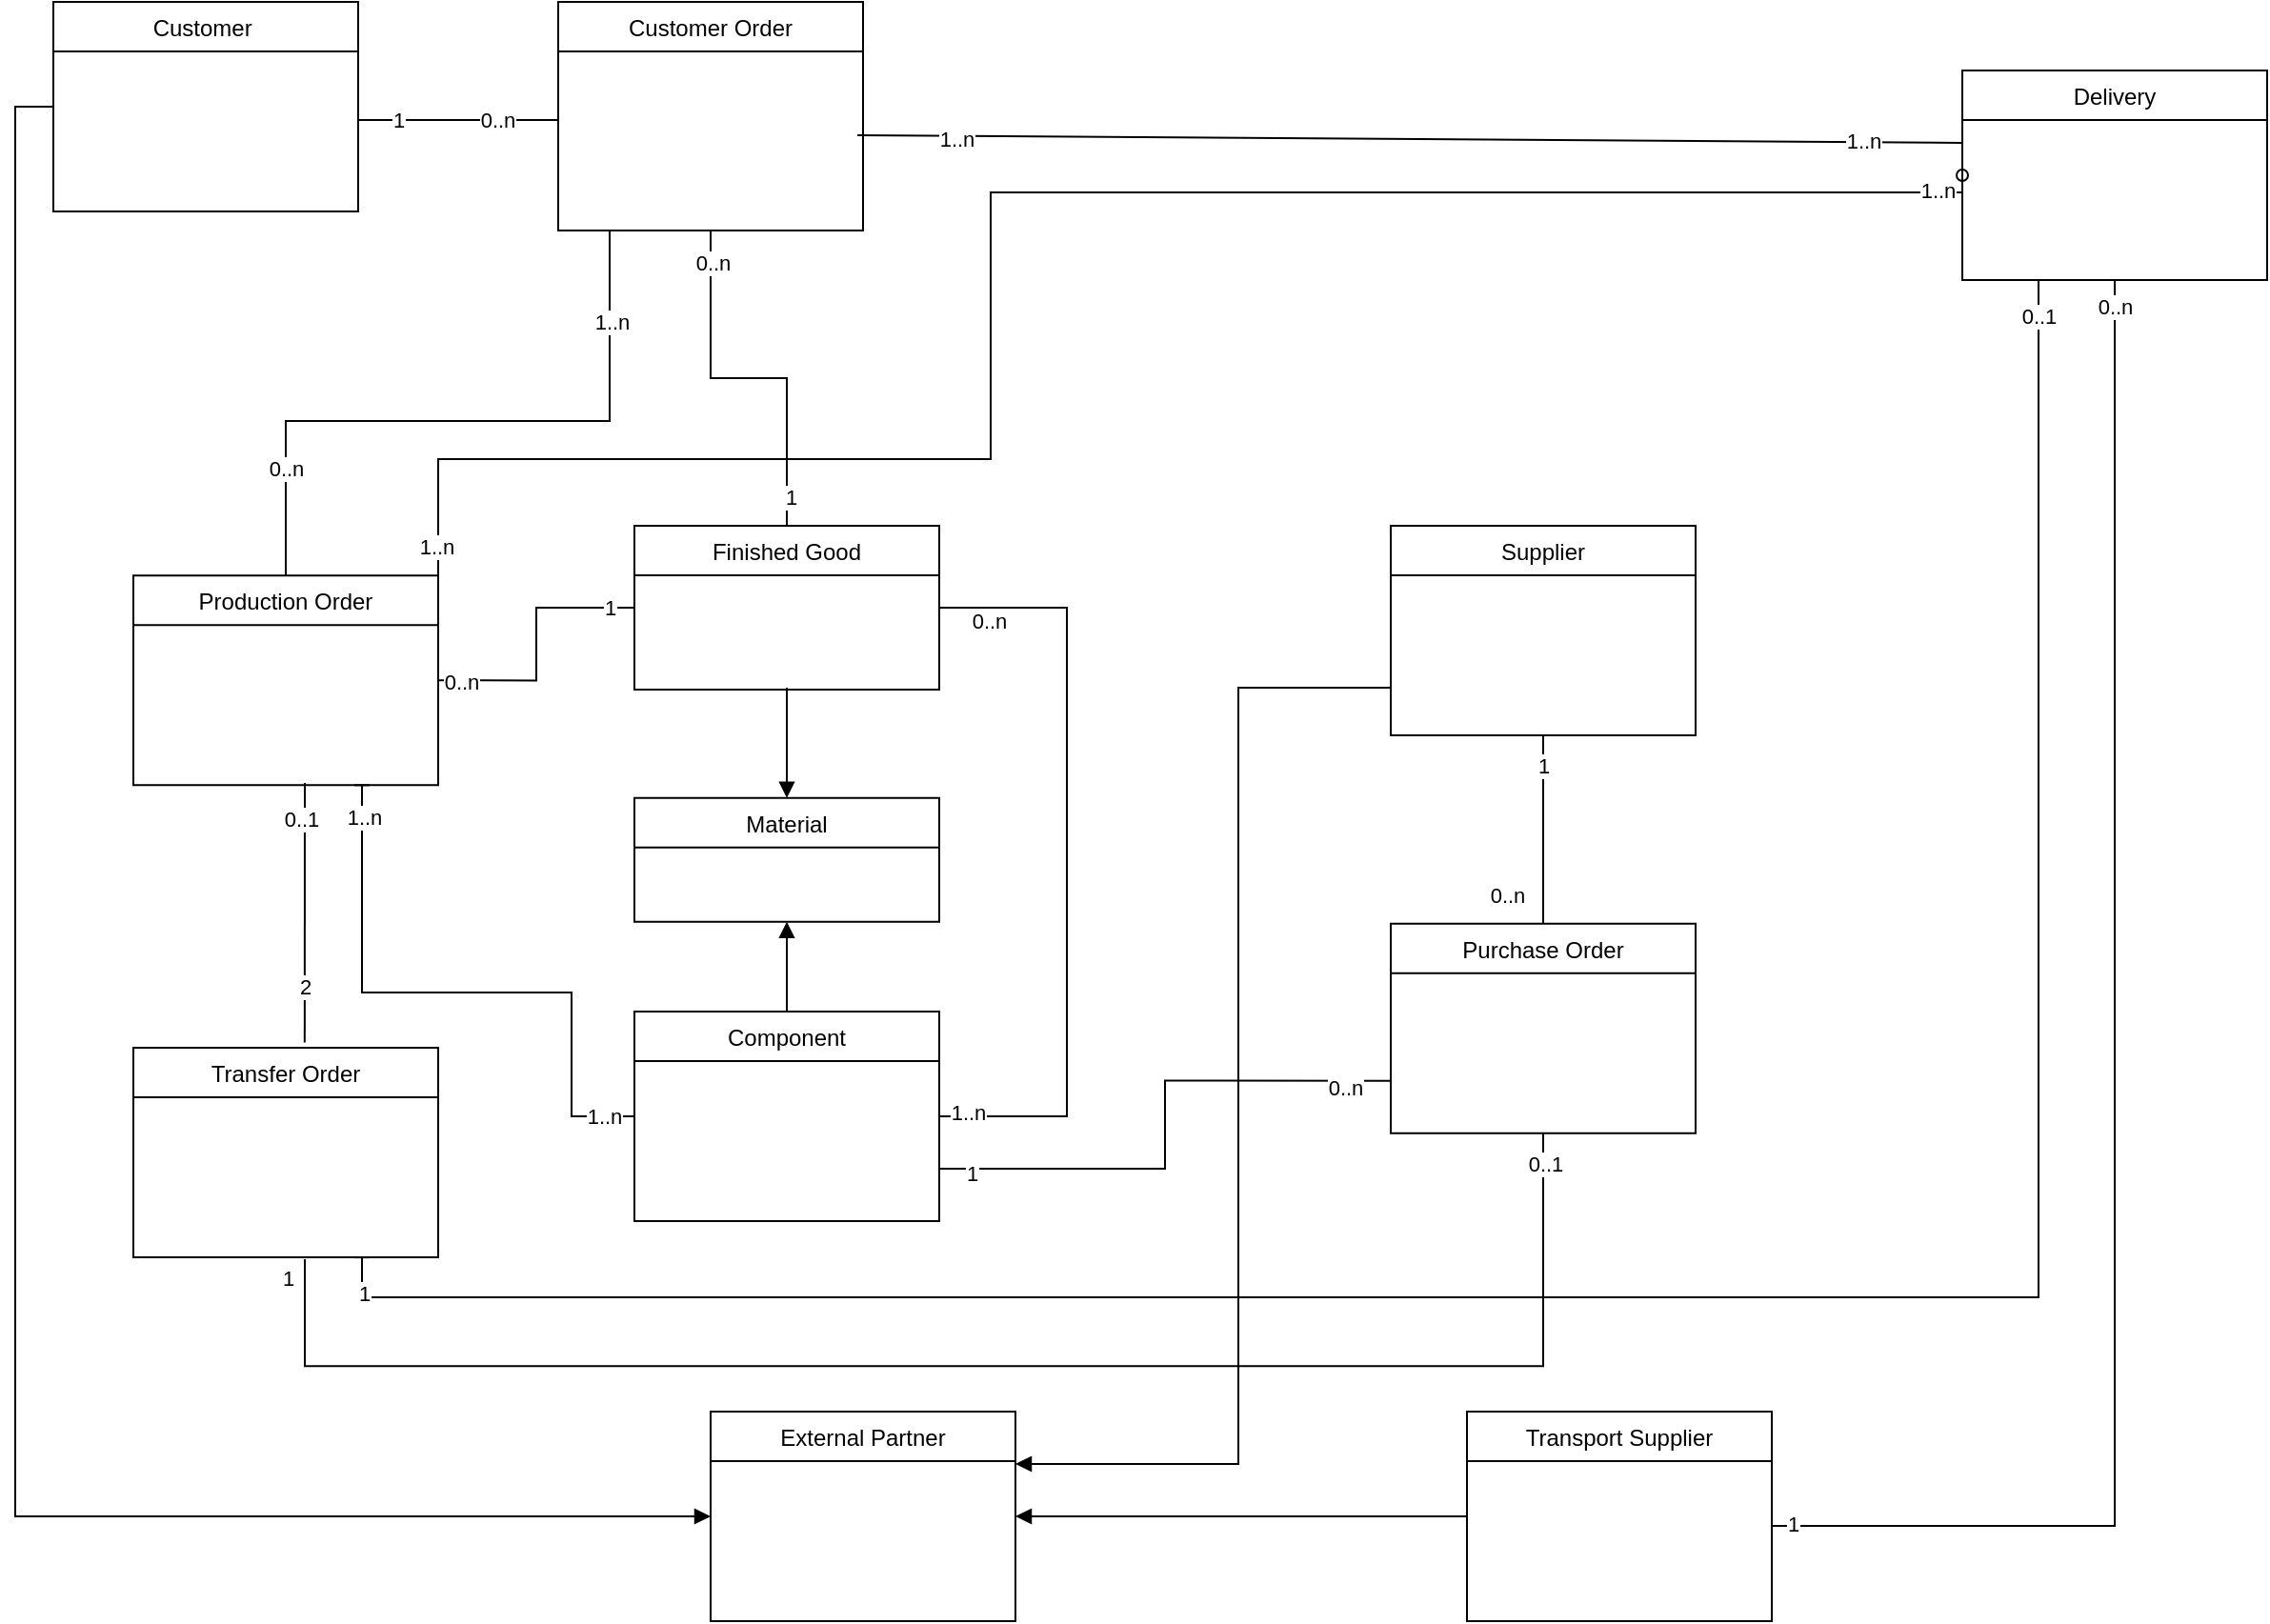 <mxfile version="22.1.7" type="device">
  <diagram id="C5RBs43oDa-KdzZeNtuy" name="Page-1">
    <mxGraphModel dx="1466" dy="981" grid="1" gridSize="10" guides="1" tooltips="1" connect="1" arrows="1" fold="1" page="1" pageScale="1" pageWidth="827" pageHeight="1169" math="0" shadow="0">
      <root>
        <mxCell id="WIyWlLk6GJQsqaUBKTNV-0" />
        <mxCell id="WIyWlLk6GJQsqaUBKTNV-1" parent="WIyWlLk6GJQsqaUBKTNV-0" />
        <mxCell id="isl-ImbiwBMB011s0UND-20" style="edgeStyle=orthogonalEdgeStyle;rounded=0;orthogonalLoop=1;jettySize=auto;html=1;exitX=0.5;exitY=0;exitDx=0;exitDy=0;entryX=0.5;entryY=1;entryDx=0;entryDy=0;endArrow=block;endFill=1;" parent="WIyWlLk6GJQsqaUBKTNV-1" source="zkfFHV4jXpPFQw0GAbJ--0" target="zkfFHV4jXpPFQw0GAbJ--17" edge="1">
          <mxGeometry relative="1" as="geometry" />
        </mxCell>
        <mxCell id="lmAg1TL98hN-qQRVdsQW-1" style="edgeStyle=orthogonalEdgeStyle;rounded=0;orthogonalLoop=1;jettySize=auto;html=1;exitX=0;exitY=0.5;exitDx=0;exitDy=0;entryX=0.75;entryY=1;entryDx=0;entryDy=0;endArrow=baseDash;endFill=0;" edge="1" parent="WIyWlLk6GJQsqaUBKTNV-1" source="zkfFHV4jXpPFQw0GAbJ--0" target="Iv19MnFPwsbPoRR4SzWf-30">
          <mxGeometry relative="1" as="geometry">
            <Array as="points">
              <mxPoint x="340" y="895" />
              <mxPoint x="340" y="830" />
              <mxPoint x="230" y="830" />
            </Array>
          </mxGeometry>
        </mxCell>
        <mxCell id="lmAg1TL98hN-qQRVdsQW-2" value="1..n" style="edgeLabel;html=1;align=center;verticalAlign=middle;resizable=0;points=[];" vertex="1" connectable="0" parent="lmAg1TL98hN-qQRVdsQW-1">
          <mxGeometry x="-0.898" relative="1" as="geometry">
            <mxPoint as="offset" />
          </mxGeometry>
        </mxCell>
        <mxCell id="lmAg1TL98hN-qQRVdsQW-3" value="1..n" style="edgeLabel;html=1;align=center;verticalAlign=middle;resizable=0;points=[];" vertex="1" connectable="0" parent="lmAg1TL98hN-qQRVdsQW-1">
          <mxGeometry x="0.896" y="-1" relative="1" as="geometry">
            <mxPoint as="offset" />
          </mxGeometry>
        </mxCell>
        <mxCell id="lmAg1TL98hN-qQRVdsQW-4" style="edgeStyle=orthogonalEdgeStyle;rounded=0;orthogonalLoop=1;jettySize=auto;html=1;exitX=1;exitY=0.75;exitDx=0;exitDy=0;entryX=0;entryY=0.75;entryDx=0;entryDy=0;endArrow=baseDash;endFill=0;" edge="1" parent="WIyWlLk6GJQsqaUBKTNV-1" source="zkfFHV4jXpPFQw0GAbJ--0" target="Iv19MnFPwsbPoRR4SzWf-34">
          <mxGeometry relative="1" as="geometry" />
        </mxCell>
        <mxCell id="lmAg1TL98hN-qQRVdsQW-5" value="1" style="edgeLabel;html=1;align=center;verticalAlign=middle;resizable=0;points=[];" vertex="1" connectable="0" parent="lmAg1TL98hN-qQRVdsQW-4">
          <mxGeometry x="-0.882" y="-2" relative="1" as="geometry">
            <mxPoint as="offset" />
          </mxGeometry>
        </mxCell>
        <mxCell id="lmAg1TL98hN-qQRVdsQW-6" value="0..n" style="edgeLabel;html=1;align=center;verticalAlign=middle;resizable=0;points=[];" vertex="1" connectable="0" parent="lmAg1TL98hN-qQRVdsQW-4">
          <mxGeometry x="0.826" y="-3" relative="1" as="geometry">
            <mxPoint as="offset" />
          </mxGeometry>
        </mxCell>
        <mxCell id="zkfFHV4jXpPFQw0GAbJ--0" value="Component" style="swimlane;fontStyle=0;align=center;verticalAlign=top;childLayout=stackLayout;horizontal=1;startSize=26;horizontalStack=0;resizeParent=1;resizeLast=0;collapsible=1;marginBottom=0;rounded=0;shadow=0;strokeWidth=1;" parent="WIyWlLk6GJQsqaUBKTNV-1" vertex="1">
          <mxGeometry x="373" y="840" width="160" height="110" as="geometry">
            <mxRectangle x="230" y="140" width="160" height="26" as="alternateBounds" />
          </mxGeometry>
        </mxCell>
        <mxCell id="isl-ImbiwBMB011s0UND-14" style="edgeStyle=orthogonalEdgeStyle;rounded=0;orthogonalLoop=1;jettySize=auto;html=1;exitX=0;exitY=0.5;exitDx=0;exitDy=0;entryX=1;entryY=0.5;entryDx=0;entryDy=0;endArrow=baseDash;endFill=0;" parent="WIyWlLk6GJQsqaUBKTNV-1" source="zkfFHV4jXpPFQw0GAbJ--6" target="Iv19MnFPwsbPoRR4SzWf-30" edge="1">
          <mxGeometry relative="1" as="geometry" />
        </mxCell>
        <mxCell id="isl-ImbiwBMB011s0UND-17" value="1" style="edgeLabel;html=1;align=center;verticalAlign=middle;resizable=0;points=[];" parent="isl-ImbiwBMB011s0UND-14" vertex="1" connectable="0">
          <mxGeometry x="-0.818" relative="1" as="geometry">
            <mxPoint as="offset" />
          </mxGeometry>
        </mxCell>
        <mxCell id="isl-ImbiwBMB011s0UND-18" value="0..n" style="edgeLabel;html=1;align=center;verticalAlign=middle;resizable=0;points=[];" parent="isl-ImbiwBMB011s0UND-14" vertex="1" connectable="0">
          <mxGeometry x="0.831" y="1" relative="1" as="geometry">
            <mxPoint as="offset" />
          </mxGeometry>
        </mxCell>
        <mxCell id="OO0T3N8T9gIciKnUdg-x-2" style="edgeStyle=orthogonalEdgeStyle;rounded=0;orthogonalLoop=1;jettySize=auto;html=1;exitX=0.5;exitY=0;exitDx=0;exitDy=0;entryX=0.5;entryY=1;entryDx=0;entryDy=0;endArrow=baseDash;endFill=0;" parent="WIyWlLk6GJQsqaUBKTNV-1" source="zkfFHV4jXpPFQw0GAbJ--6" target="Iv19MnFPwsbPoRR4SzWf-9" edge="1">
          <mxGeometry relative="1" as="geometry" />
        </mxCell>
        <mxCell id="OO0T3N8T9gIciKnUdg-x-3" value="1" style="edgeLabel;html=1;align=center;verticalAlign=middle;resizable=0;points=[];" parent="OO0T3N8T9gIciKnUdg-x-2" vertex="1" connectable="0">
          <mxGeometry x="-0.846" y="-2" relative="1" as="geometry">
            <mxPoint as="offset" />
          </mxGeometry>
        </mxCell>
        <mxCell id="OO0T3N8T9gIciKnUdg-x-4" value="0..n" style="edgeLabel;html=1;align=center;verticalAlign=middle;resizable=0;points=[];" parent="OO0T3N8T9gIciKnUdg-x-2" vertex="1" connectable="0">
          <mxGeometry x="0.826" y="-1" relative="1" as="geometry">
            <mxPoint as="offset" />
          </mxGeometry>
        </mxCell>
        <mxCell id="lmAg1TL98hN-qQRVdsQW-0" style="edgeStyle=orthogonalEdgeStyle;rounded=0;orthogonalLoop=1;jettySize=auto;html=1;exitX=1;exitY=0.5;exitDx=0;exitDy=0;entryX=1;entryY=0.5;entryDx=0;entryDy=0;endArrow=baseDash;endFill=0;" edge="1" parent="WIyWlLk6GJQsqaUBKTNV-1" source="zkfFHV4jXpPFQw0GAbJ--6" target="zkfFHV4jXpPFQw0GAbJ--0">
          <mxGeometry relative="1" as="geometry">
            <Array as="points">
              <mxPoint x="600" y="628" />
              <mxPoint x="600" y="895" />
            </Array>
          </mxGeometry>
        </mxCell>
        <mxCell id="lmAg1TL98hN-qQRVdsQW-10" value="0..n" style="edgeLabel;html=1;align=center;verticalAlign=middle;resizable=0;points=[];" vertex="1" connectable="0" parent="lmAg1TL98hN-qQRVdsQW-0">
          <mxGeometry x="-0.874" y="-7" relative="1" as="geometry">
            <mxPoint as="offset" />
          </mxGeometry>
        </mxCell>
        <mxCell id="lmAg1TL98hN-qQRVdsQW-11" value="1..n" style="edgeLabel;html=1;align=center;verticalAlign=middle;resizable=0;points=[];" vertex="1" connectable="0" parent="lmAg1TL98hN-qQRVdsQW-0">
          <mxGeometry x="0.924" y="-2" relative="1" as="geometry">
            <mxPoint as="offset" />
          </mxGeometry>
        </mxCell>
        <mxCell id="zkfFHV4jXpPFQw0GAbJ--6" value="Finished Good" style="swimlane;fontStyle=0;align=center;verticalAlign=top;childLayout=stackLayout;horizontal=1;startSize=26;horizontalStack=0;resizeParent=1;resizeLast=0;collapsible=1;marginBottom=0;rounded=0;shadow=0;strokeWidth=1;" parent="WIyWlLk6GJQsqaUBKTNV-1" vertex="1">
          <mxGeometry x="373" y="585" width="160" height="86" as="geometry">
            <mxRectangle x="130" y="380" width="160" height="26" as="alternateBounds" />
          </mxGeometry>
        </mxCell>
        <mxCell id="isl-ImbiwBMB011s0UND-13" style="edgeStyle=orthogonalEdgeStyle;rounded=0;orthogonalLoop=1;jettySize=auto;html=1;exitX=0.5;exitY=1;exitDx=0;exitDy=0;entryX=0.5;entryY=0;entryDx=0;entryDy=0;endArrow=block;endFill=1;" parent="WIyWlLk6GJQsqaUBKTNV-1" source="zkfFHV4jXpPFQw0GAbJ--6" target="zkfFHV4jXpPFQw0GAbJ--17" edge="1">
          <mxGeometry relative="1" as="geometry">
            <Array as="points">
              <mxPoint x="453" y="670" />
              <mxPoint x="453" y="670" />
            </Array>
          </mxGeometry>
        </mxCell>
        <mxCell id="zkfFHV4jXpPFQw0GAbJ--17" value="Material" style="swimlane;fontStyle=0;align=center;verticalAlign=top;childLayout=stackLayout;horizontal=1;startSize=26;horizontalStack=0;resizeParent=1;resizeLast=0;collapsible=1;marginBottom=0;rounded=0;shadow=0;strokeWidth=1;" parent="WIyWlLk6GJQsqaUBKTNV-1" vertex="1">
          <mxGeometry x="373" y="727.86" width="160" height="65" as="geometry">
            <mxRectangle x="550" y="140" width="160" height="26" as="alternateBounds" />
          </mxGeometry>
        </mxCell>
        <mxCell id="Iv19MnFPwsbPoRR4SzWf-9" value="Customer Order" style="swimlane;fontStyle=0;align=center;verticalAlign=top;childLayout=stackLayout;horizontal=1;startSize=26;horizontalStack=0;resizeParent=1;resizeLast=0;collapsible=1;marginBottom=0;rounded=0;shadow=0;strokeWidth=1;" parent="WIyWlLk6GJQsqaUBKTNV-1" vertex="1">
          <mxGeometry x="333" y="310" width="160" height="120" as="geometry">
            <mxRectangle x="550" y="140" width="160" height="26" as="alternateBounds" />
          </mxGeometry>
        </mxCell>
        <mxCell id="_pj6HivJfTZPj4mDIEGA-5" style="edgeStyle=orthogonalEdgeStyle;rounded=0;orthogonalLoop=1;jettySize=auto;html=1;exitX=0;exitY=0.5;exitDx=0;exitDy=0;entryX=0;entryY=0.5;entryDx=0;entryDy=0;endArrow=block;endFill=1;" parent="WIyWlLk6GJQsqaUBKTNV-1" source="Iv19MnFPwsbPoRR4SzWf-15" target="Iv19MnFPwsbPoRR4SzWf-45" edge="1">
          <mxGeometry relative="1" as="geometry" />
        </mxCell>
        <mxCell id="Iv19MnFPwsbPoRR4SzWf-15" value="Customer " style="swimlane;fontStyle=0;align=center;verticalAlign=top;childLayout=stackLayout;horizontal=1;startSize=26;horizontalStack=0;resizeParent=1;resizeLast=0;collapsible=1;marginBottom=0;rounded=0;shadow=0;strokeWidth=1;" parent="WIyWlLk6GJQsqaUBKTNV-1" vertex="1">
          <mxGeometry x="68" y="310" width="160" height="110" as="geometry">
            <mxRectangle x="550" y="140" width="160" height="26" as="alternateBounds" />
          </mxGeometry>
        </mxCell>
        <mxCell id="Iv19MnFPwsbPoRR4SzWf-21" value="" style="endArrow=none;html=1;rounded=0;" parent="WIyWlLk6GJQsqaUBKTNV-1" edge="1">
          <mxGeometry width="50" height="50" relative="1" as="geometry">
            <mxPoint x="333" y="372" as="sourcePoint" />
            <mxPoint x="228" y="372" as="targetPoint" />
          </mxGeometry>
        </mxCell>
        <mxCell id="Iv19MnFPwsbPoRR4SzWf-24" value="1" style="edgeLabel;html=1;align=center;verticalAlign=middle;resizable=0;points=[];" parent="Iv19MnFPwsbPoRR4SzWf-21" vertex="1" connectable="0">
          <mxGeometry x="0.194" y="3" relative="1" as="geometry">
            <mxPoint x="-22" y="-3" as="offset" />
          </mxGeometry>
        </mxCell>
        <mxCell id="Iv19MnFPwsbPoRR4SzWf-25" value="0..n" style="edgeLabel;html=1;align=center;verticalAlign=middle;resizable=0;points=[];" parent="Iv19MnFPwsbPoRR4SzWf-21" vertex="1" connectable="0">
          <mxGeometry x="-0.028" relative="1" as="geometry">
            <mxPoint x="19" as="offset" />
          </mxGeometry>
        </mxCell>
        <mxCell id="isl-ImbiwBMB011s0UND-24" style="edgeStyle=orthogonalEdgeStyle;rounded=0;orthogonalLoop=1;jettySize=auto;html=1;exitX=1;exitY=0;exitDx=0;exitDy=0;entryX=0;entryY=0.5;entryDx=0;entryDy=0;endArrow=oval;endFill=0;" parent="WIyWlLk6GJQsqaUBKTNV-1" source="Iv19MnFPwsbPoRR4SzWf-30" target="Iv19MnFPwsbPoRR4SzWf-40" edge="1">
          <mxGeometry relative="1" as="geometry">
            <Array as="points">
              <mxPoint x="270" y="550" />
              <mxPoint x="560" y="550" />
              <mxPoint x="560" y="410" />
              <mxPoint x="1070" y="410" />
            </Array>
          </mxGeometry>
        </mxCell>
        <mxCell id="isl-ImbiwBMB011s0UND-25" value="1..n" style="edgeLabel;html=1;align=center;verticalAlign=middle;resizable=0;points=[];" parent="isl-ImbiwBMB011s0UND-24" vertex="1" connectable="0">
          <mxGeometry x="-0.97" y="1" relative="1" as="geometry">
            <mxPoint as="offset" />
          </mxGeometry>
        </mxCell>
        <mxCell id="isl-ImbiwBMB011s0UND-26" value="1..n" style="edgeLabel;html=1;align=center;verticalAlign=middle;resizable=0;points=[];" parent="isl-ImbiwBMB011s0UND-24" vertex="1" connectable="0">
          <mxGeometry x="0.955" y="1" relative="1" as="geometry">
            <mxPoint as="offset" />
          </mxGeometry>
        </mxCell>
        <mxCell id="Iv19MnFPwsbPoRR4SzWf-30" value="Production Order" style="swimlane;fontStyle=0;align=center;verticalAlign=top;childLayout=stackLayout;horizontal=1;startSize=26;horizontalStack=0;resizeParent=1;resizeLast=0;collapsible=1;marginBottom=0;rounded=0;shadow=0;strokeWidth=1;" parent="WIyWlLk6GJQsqaUBKTNV-1" vertex="1">
          <mxGeometry x="110" y="611.17" width="160" height="110" as="geometry">
            <mxRectangle x="550" y="140" width="160" height="26" as="alternateBounds" />
          </mxGeometry>
        </mxCell>
        <mxCell id="Iv19MnFPwsbPoRR4SzWf-34" value="Purchase Order" style="swimlane;fontStyle=0;align=center;verticalAlign=top;childLayout=stackLayout;horizontal=1;startSize=26;horizontalStack=0;resizeParent=1;resizeLast=0;collapsible=1;marginBottom=0;rounded=0;shadow=0;strokeWidth=1;" parent="WIyWlLk6GJQsqaUBKTNV-1" vertex="1">
          <mxGeometry x="770" y="793.83" width="160" height="110" as="geometry">
            <mxRectangle x="550" y="140" width="160" height="26" as="alternateBounds" />
          </mxGeometry>
        </mxCell>
        <mxCell id="Iv19MnFPwsbPoRR4SzWf-38" value="Transfer Order" style="swimlane;fontStyle=0;align=center;verticalAlign=top;childLayout=stackLayout;horizontal=1;startSize=26;horizontalStack=0;resizeParent=1;resizeLast=0;collapsible=1;marginBottom=0;rounded=0;shadow=0;strokeWidth=1;" parent="WIyWlLk6GJQsqaUBKTNV-1" vertex="1">
          <mxGeometry x="110" y="859.05" width="160" height="110" as="geometry">
            <mxRectangle x="550" y="140" width="160" height="26" as="alternateBounds" />
          </mxGeometry>
        </mxCell>
        <mxCell id="_pj6HivJfTZPj4mDIEGA-2" style="edgeStyle=orthogonalEdgeStyle;rounded=0;orthogonalLoop=1;jettySize=auto;html=1;exitX=0;exitY=0.5;exitDx=0;exitDy=0;entryX=1;entryY=0.25;entryDx=0;entryDy=0;endArrow=block;endFill=1;" parent="WIyWlLk6GJQsqaUBKTNV-1" source="Iv19MnFPwsbPoRR4SzWf-39" target="Iv19MnFPwsbPoRR4SzWf-45" edge="1">
          <mxGeometry relative="1" as="geometry">
            <Array as="points">
              <mxPoint x="770" y="670" />
              <mxPoint x="690" y="670" />
              <mxPoint x="690" y="1077" />
            </Array>
          </mxGeometry>
        </mxCell>
        <mxCell id="Iv19MnFPwsbPoRR4SzWf-39" value="Supplier" style="swimlane;fontStyle=0;align=center;verticalAlign=top;childLayout=stackLayout;horizontal=1;startSize=26;horizontalStack=0;resizeParent=1;resizeLast=0;collapsible=1;marginBottom=0;rounded=0;shadow=0;strokeWidth=1;" parent="WIyWlLk6GJQsqaUBKTNV-1" vertex="1">
          <mxGeometry x="770" y="585" width="160" height="110" as="geometry">
            <mxRectangle x="550" y="140" width="160" height="26" as="alternateBounds" />
          </mxGeometry>
        </mxCell>
        <mxCell id="lmAg1TL98hN-qQRVdsQW-7" style="edgeStyle=orthogonalEdgeStyle;rounded=0;orthogonalLoop=1;jettySize=auto;html=1;exitX=0.25;exitY=1;exitDx=0;exitDy=0;entryX=0.75;entryY=1;entryDx=0;entryDy=0;endArrow=baseDash;endFill=0;" edge="1" parent="WIyWlLk6GJQsqaUBKTNV-1" source="Iv19MnFPwsbPoRR4SzWf-40" target="Iv19MnFPwsbPoRR4SzWf-38">
          <mxGeometry relative="1" as="geometry">
            <Array as="points">
              <mxPoint x="1110" y="990" />
              <mxPoint x="230" y="990" />
            </Array>
          </mxGeometry>
        </mxCell>
        <mxCell id="lmAg1TL98hN-qQRVdsQW-8" value="0..1" style="edgeLabel;html=1;align=center;verticalAlign=middle;resizable=0;points=[];" vertex="1" connectable="0" parent="lmAg1TL98hN-qQRVdsQW-7">
          <mxGeometry x="-0.974" relative="1" as="geometry">
            <mxPoint as="offset" />
          </mxGeometry>
        </mxCell>
        <mxCell id="lmAg1TL98hN-qQRVdsQW-9" value="1" style="edgeLabel;html=1;align=center;verticalAlign=middle;resizable=0;points=[];" vertex="1" connectable="0" parent="lmAg1TL98hN-qQRVdsQW-7">
          <mxGeometry x="0.976" y="-1" relative="1" as="geometry">
            <mxPoint y="1" as="offset" />
          </mxGeometry>
        </mxCell>
        <mxCell id="Iv19MnFPwsbPoRR4SzWf-40" value="Delivery" style="swimlane;fontStyle=0;align=center;verticalAlign=top;childLayout=stackLayout;horizontal=1;startSize=26;horizontalStack=0;resizeParent=1;resizeLast=0;collapsible=1;marginBottom=0;rounded=0;shadow=0;strokeWidth=1;" parent="WIyWlLk6GJQsqaUBKTNV-1" vertex="1">
          <mxGeometry x="1070" y="346" width="160" height="110" as="geometry">
            <mxRectangle x="550" y="140" width="160" height="26" as="alternateBounds" />
          </mxGeometry>
        </mxCell>
        <mxCell id="Iv19MnFPwsbPoRR4SzWf-45" value="External Partner" style="swimlane;fontStyle=0;align=center;verticalAlign=top;childLayout=stackLayout;horizontal=1;startSize=26;horizontalStack=0;resizeParent=1;resizeLast=0;collapsible=1;marginBottom=0;rounded=0;shadow=0;strokeWidth=1;" parent="WIyWlLk6GJQsqaUBKTNV-1" vertex="1">
          <mxGeometry x="413" y="1050" width="160" height="110" as="geometry">
            <mxRectangle x="550" y="140" width="160" height="26" as="alternateBounds" />
          </mxGeometry>
        </mxCell>
        <mxCell id="Iv19MnFPwsbPoRR4SzWf-48" value="" style="endArrow=baseDash;endSize=10;endFill=0;shadow=0;strokeWidth=1;rounded=0;edgeStyle=elbowEdgeStyle;elbow=vertical;exitX=0.5;exitY=1;exitDx=0;exitDy=0;" parent="WIyWlLk6GJQsqaUBKTNV-1" source="Iv19MnFPwsbPoRR4SzWf-40" edge="1">
          <mxGeometry width="160" relative="1" as="geometry">
            <mxPoint x="708" y="910" as="sourcePoint" />
            <mxPoint x="970" y="1110" as="targetPoint" />
            <Array as="points">
              <mxPoint x="780" y="1110" />
            </Array>
          </mxGeometry>
        </mxCell>
        <mxCell id="isl-ImbiwBMB011s0UND-22" value="0..n" style="edgeLabel;html=1;align=center;verticalAlign=middle;resizable=0;points=[];" parent="Iv19MnFPwsbPoRR4SzWf-48" vertex="1" connectable="0">
          <mxGeometry x="-0.966" relative="1" as="geometry">
            <mxPoint as="offset" />
          </mxGeometry>
        </mxCell>
        <mxCell id="isl-ImbiwBMB011s0UND-23" value="1" style="edgeLabel;html=1;align=center;verticalAlign=middle;resizable=0;points=[];" parent="Iv19MnFPwsbPoRR4SzWf-48" vertex="1" connectable="0">
          <mxGeometry x="0.974" y="-1" relative="1" as="geometry">
            <mxPoint as="offset" />
          </mxGeometry>
        </mxCell>
        <mxCell id="Iv19MnFPwsbPoRR4SzWf-55" value="" style="endArrow=none;html=1;rounded=0;entryX=0;entryY=0.5;entryDx=0;entryDy=0;" parent="WIyWlLk6GJQsqaUBKTNV-1" edge="1">
          <mxGeometry width="50" height="50" relative="1" as="geometry">
            <mxPoint x="490" y="380" as="sourcePoint" />
            <mxPoint x="1070" y="384" as="targetPoint" />
          </mxGeometry>
        </mxCell>
        <mxCell id="Iv19MnFPwsbPoRR4SzWf-68" value="1..n" style="edgeLabel;html=1;align=center;verticalAlign=middle;resizable=0;points=[];" parent="Iv19MnFPwsbPoRR4SzWf-55" vertex="1" connectable="0">
          <mxGeometry x="-0.82" y="-1" relative="1" as="geometry">
            <mxPoint as="offset" />
          </mxGeometry>
        </mxCell>
        <mxCell id="Iv19MnFPwsbPoRR4SzWf-69" value="1..n" style="edgeLabel;html=1;align=center;verticalAlign=middle;resizable=0;points=[];" parent="Iv19MnFPwsbPoRR4SzWf-55" vertex="1" connectable="0">
          <mxGeometry x="0.82" y="1" relative="1" as="geometry">
            <mxPoint as="offset" />
          </mxGeometry>
        </mxCell>
        <mxCell id="Iv19MnFPwsbPoRR4SzWf-56" value="" style="endArrow=none;html=1;rounded=0;exitX=0.5;exitY=0;exitDx=0;exitDy=0;" parent="WIyWlLk6GJQsqaUBKTNV-1" source="Iv19MnFPwsbPoRR4SzWf-30" edge="1">
          <mxGeometry width="50" height="50" relative="1" as="geometry">
            <mxPoint x="708" y="586" as="sourcePoint" />
            <mxPoint x="360" y="430" as="targetPoint" />
            <Array as="points">
              <mxPoint x="190" y="530" />
              <mxPoint x="280" y="530" />
              <mxPoint x="360" y="530" />
            </Array>
          </mxGeometry>
        </mxCell>
        <mxCell id="Iv19MnFPwsbPoRR4SzWf-57" value="1..n" style="edgeLabel;html=1;align=center;verticalAlign=middle;resizable=0;points=[];" parent="Iv19MnFPwsbPoRR4SzWf-56" vertex="1" connectable="0">
          <mxGeometry x="0.672" y="-1" relative="1" as="geometry">
            <mxPoint y="-10" as="offset" />
          </mxGeometry>
        </mxCell>
        <mxCell id="Iv19MnFPwsbPoRR4SzWf-58" value="0..n" style="edgeLabel;html=1;align=center;verticalAlign=middle;resizable=0;points=[];" parent="Iv19MnFPwsbPoRR4SzWf-56" vertex="1" connectable="0">
          <mxGeometry x="-0.676" relative="1" as="geometry">
            <mxPoint y="1" as="offset" />
          </mxGeometry>
        </mxCell>
        <mxCell id="Iv19MnFPwsbPoRR4SzWf-71" value="" style="endArrow=none;html=1;rounded=0;exitX=0.562;exitY=-0.025;exitDx=0;exitDy=0;exitPerimeter=0;" parent="WIyWlLk6GJQsqaUBKTNV-1" source="Iv19MnFPwsbPoRR4SzWf-38" edge="1">
          <mxGeometry width="50" height="50" relative="1" as="geometry">
            <mxPoint x="748" y="970" as="sourcePoint" />
            <mxPoint x="200" y="720" as="targetPoint" />
          </mxGeometry>
        </mxCell>
        <mxCell id="Iv19MnFPwsbPoRR4SzWf-72" value="0..1" style="edgeLabel;html=1;align=center;verticalAlign=middle;resizable=0;points=[];" parent="Iv19MnFPwsbPoRR4SzWf-71" vertex="1" connectable="0">
          <mxGeometry x="0.724" y="2" relative="1" as="geometry">
            <mxPoint as="offset" />
          </mxGeometry>
        </mxCell>
        <mxCell id="Iv19MnFPwsbPoRR4SzWf-73" value="2" style="edgeLabel;html=1;align=center;verticalAlign=middle;resizable=0;points=[];" parent="Iv19MnFPwsbPoRR4SzWf-71" vertex="1" connectable="0">
          <mxGeometry x="-0.56" relative="1" as="geometry">
            <mxPoint as="offset" />
          </mxGeometry>
        </mxCell>
        <mxCell id="Iv19MnFPwsbPoRR4SzWf-74" value="" style="endArrow=none;html=1;rounded=0;entryX=0.5;entryY=1;entryDx=0;entryDy=0;" parent="WIyWlLk6GJQsqaUBKTNV-1" target="Iv19MnFPwsbPoRR4SzWf-34" edge="1">
          <mxGeometry width="50" height="50" relative="1" as="geometry">
            <mxPoint x="200" y="970" as="sourcePoint" />
            <mxPoint x="850" y="920.0" as="targetPoint" />
            <Array as="points">
              <mxPoint x="200" y="1006.17" />
              <mxPoint x="200" y="1026.17" />
              <mxPoint x="400" y="1026.17" />
              <mxPoint x="850" y="1026.17" />
            </Array>
          </mxGeometry>
        </mxCell>
        <mxCell id="Iv19MnFPwsbPoRR4SzWf-75" value="0..1" style="edgeLabel;html=1;align=center;verticalAlign=middle;resizable=0;points=[];" parent="Iv19MnFPwsbPoRR4SzWf-74" vertex="1" connectable="0">
          <mxGeometry x="0.839" y="-1" relative="1" as="geometry">
            <mxPoint y="-51" as="offset" />
          </mxGeometry>
        </mxCell>
        <mxCell id="Iv19MnFPwsbPoRR4SzWf-76" value="1" style="edgeLabel;html=1;align=center;verticalAlign=middle;resizable=0;points=[];" parent="Iv19MnFPwsbPoRR4SzWf-74" vertex="1" connectable="0">
          <mxGeometry x="-0.833" y="-2" relative="1" as="geometry">
            <mxPoint x="-22" y="-48" as="offset" />
          </mxGeometry>
        </mxCell>
        <mxCell id="Iv19MnFPwsbPoRR4SzWf-77" value="" style="endArrow=none;html=1;rounded=0;exitX=0.5;exitY=1;exitDx=0;exitDy=0;entryX=0.5;entryY=0;entryDx=0;entryDy=0;" parent="WIyWlLk6GJQsqaUBKTNV-1" source="Iv19MnFPwsbPoRR4SzWf-39" target="Iv19MnFPwsbPoRR4SzWf-34" edge="1">
          <mxGeometry width="50" height="50" relative="1" as="geometry">
            <mxPoint x="980" y="753.83" as="sourcePoint" />
            <mxPoint x="870" y="753.83" as="targetPoint" />
            <Array as="points" />
          </mxGeometry>
        </mxCell>
        <mxCell id="Iv19MnFPwsbPoRR4SzWf-78" value="0..n" style="edgeLabel;html=1;align=center;verticalAlign=middle;resizable=0;points=[];" parent="Iv19MnFPwsbPoRR4SzWf-77" vertex="1" connectable="0">
          <mxGeometry x="0.724" y="-1" relative="1" as="geometry">
            <mxPoint x="-18" y="-1" as="offset" />
          </mxGeometry>
        </mxCell>
        <mxCell id="Iv19MnFPwsbPoRR4SzWf-79" value="1" style="edgeLabel;html=1;align=center;verticalAlign=middle;resizable=0;points=[];" parent="Iv19MnFPwsbPoRR4SzWf-77" vertex="1" connectable="0">
          <mxGeometry x="-0.684" relative="1" as="geometry">
            <mxPoint as="offset" />
          </mxGeometry>
        </mxCell>
        <mxCell id="_pj6HivJfTZPj4mDIEGA-6" style="edgeStyle=orthogonalEdgeStyle;rounded=0;orthogonalLoop=1;jettySize=auto;html=1;exitX=0;exitY=0.5;exitDx=0;exitDy=0;entryX=1;entryY=0.5;entryDx=0;entryDy=0;endArrow=block;endFill=1;" parent="WIyWlLk6GJQsqaUBKTNV-1" source="isl-ImbiwBMB011s0UND-19" target="Iv19MnFPwsbPoRR4SzWf-45" edge="1">
          <mxGeometry relative="1" as="geometry" />
        </mxCell>
        <mxCell id="isl-ImbiwBMB011s0UND-19" value="Transport Supplier" style="swimlane;fontStyle=0;align=center;verticalAlign=top;childLayout=stackLayout;horizontal=1;startSize=26;horizontalStack=0;resizeParent=1;resizeLast=0;collapsible=1;marginBottom=0;rounded=0;shadow=0;strokeWidth=1;" parent="WIyWlLk6GJQsqaUBKTNV-1" vertex="1">
          <mxGeometry x="810" y="1050" width="160" height="110" as="geometry">
            <mxRectangle x="550" y="140" width="160" height="26" as="alternateBounds" />
          </mxGeometry>
        </mxCell>
      </root>
    </mxGraphModel>
  </diagram>
</mxfile>
